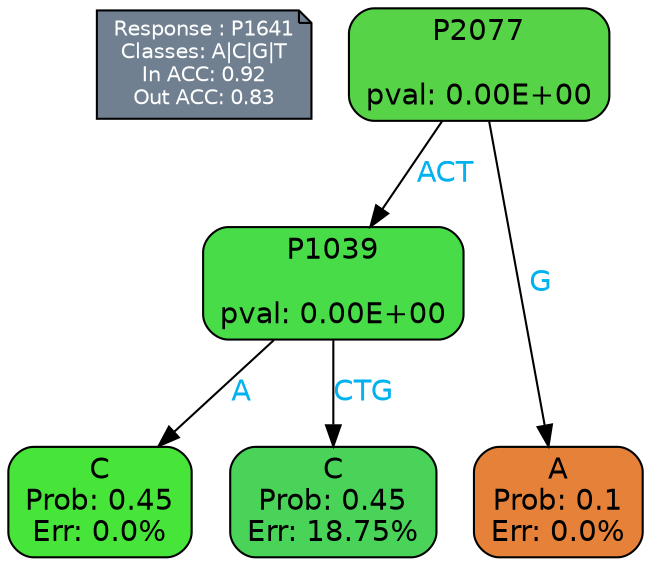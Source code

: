 digraph Tree {
node [shape=box, style="filled, rounded", color="black", fontname=helvetica] ;
graph [ranksep=equally, splines=polylines, bgcolor=transparent, dpi=600] ;
edge [fontname=helvetica] ;
LEGEND [label="Response : P1641
Classes: A|C|G|T
In ACC: 0.92
Out ACC: 0.83
",shape=note,align=left,style=filled,fillcolor="slategray",fontcolor="white",fontsize=10];1 [label="P2077

pval: 0.00E+00", fillcolor="#57d347"] ;
2 [label="P1039

pval: 0.00E+00", fillcolor="#48dc49"] ;
3 [label="C
Prob: 0.45
Err: 0.0%", fillcolor="#47e539"] ;
4 [label="C
Prob: 0.45
Err: 18.75%", fillcolor="#49d459"] ;
5 [label="A
Prob: 0.1
Err: 0.0%", fillcolor="#e58139"] ;
1 -> 2 [label="ACT",fontcolor=deepskyblue2] ;
1 -> 5 [label="G",fontcolor=deepskyblue2] ;
2 -> 3 [label="A",fontcolor=deepskyblue2] ;
2 -> 4 [label="CTG",fontcolor=deepskyblue2] ;
{rank = same; 3;4;5;}{rank = same; LEGEND;1;}}